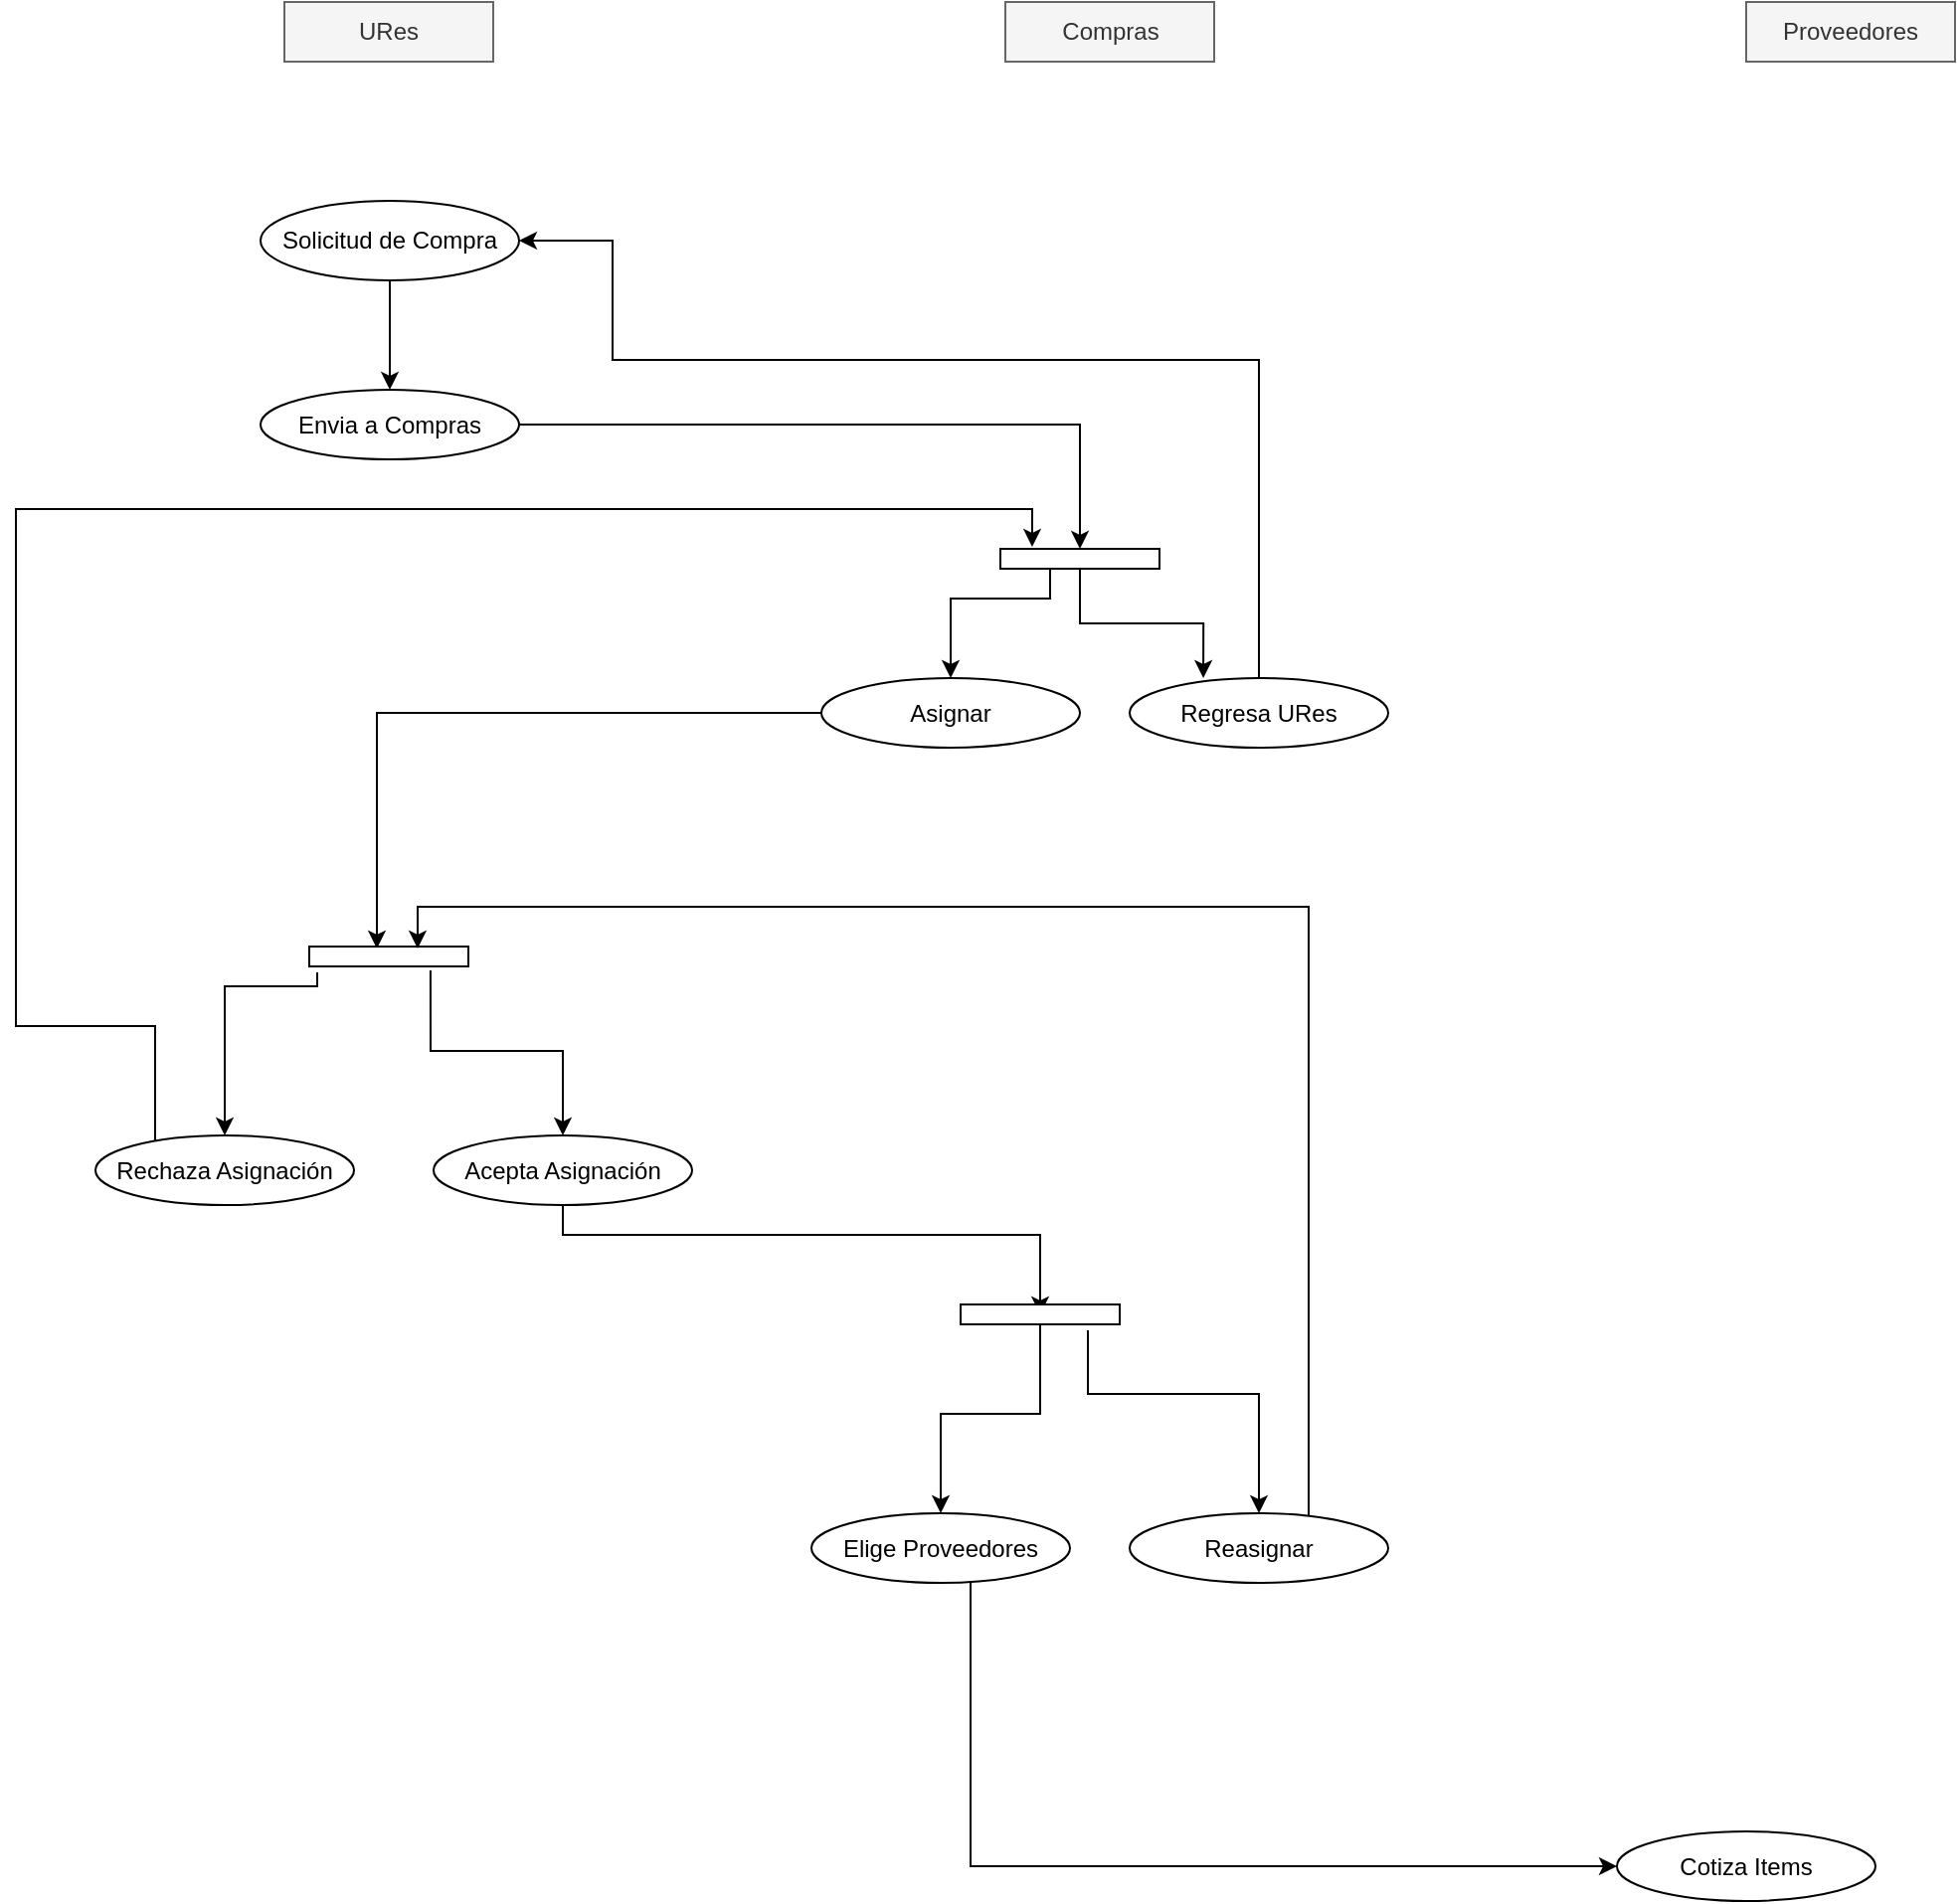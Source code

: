 <mxfile version="11.0.0" type="github"><diagram id="_S6pH7OQ6p_T5akiBH3L" name="Page-1"><mxGraphModel dx="1346" dy="616" grid="1" gridSize="10" guides="1" tooltips="1" connect="1" arrows="1" fold="1" page="0" pageScale="1" pageWidth="827" pageHeight="1169" background="none" math="0" shadow="0"><root><mxCell id="0"/><mxCell id="1" parent="0"/><mxCell id="mSJX2_BKe7hOK7B647Np-3" style="edgeStyle=orthogonalEdgeStyle;rounded=0;orthogonalLoop=1;jettySize=auto;html=1;" parent="1" source="1vLEVkyflFCgF7UIFMLY-1" target="mSJX2_BKe7hOK7B647Np-2" edge="1"><mxGeometry relative="1" as="geometry"/></mxCell><object label="Solicitud de Compra" Cuso="SOLCOMP.x" TDoc="30" Tabla="TREQCOMP" DContab="" xDContab="CNTA     TMOV    URes   Etiqx   Unids   UMed&#10;82200       0            x           x         x           x" Reglas="1. Debe estar en los primeros 10 dias del mes, (excepto registros TRSOLCUSU)" Ruta="Solicitud de Compra" id="1vLEVkyflFCgF7UIFMLY-1"><mxCell style="ellipse;whiteSpace=wrap;html=1;" parent="1" vertex="1"><mxGeometry x="33" y="110" width="130" height="40" as="geometry"/></mxCell></object><object label="URes" Rol="9100" id="jJlMNdfdE9VUrVzo2Z3c-5"><mxCell style="rounded=0;whiteSpace=wrap;html=1;fillColor=#f5f5f5;strokeColor=#666666;fontColor=#333333;" parent="1" vertex="1"><mxGeometry x="45" y="10" width="105" height="30" as="geometry"/></mxCell></object><mxCell id="6E4U1qlqD5wn5JsQJvs1-23" style="edgeStyle=orthogonalEdgeStyle;rounded=0;orthogonalLoop=1;jettySize=auto;html=1;" parent="1" source="mSJX2_BKe7hOK7B647Np-2" target="6E4U1qlqD5wn5JsQJvs1-1" edge="1"><mxGeometry relative="1" as="geometry"><mxPoint x="440" y="250" as="targetPoint"/></mxGeometry></mxCell><object label="Envia a Compras" Cuso="SOLCOMP.avFase" Ruta="Solicitud de Compra - Detalle - Enviar a Compras" Fase="0" id="mSJX2_BKe7hOK7B647Np-2"><mxCell style="ellipse;whiteSpace=wrap;html=1;" parent="1" vertex="1"><mxGeometry x="33" y="205" width="130" height="35" as="geometry"/></mxCell></object><mxCell id="6E4U1qlqD5wn5JsQJvs1-25" style="edgeStyle=orthogonalEdgeStyle;rounded=0;orthogonalLoop=1;jettySize=auto;html=1;entryX=0.285;entryY=0;entryDx=0;entryDy=0;entryPerimeter=0;" parent="1" source="6E4U1qlqD5wn5JsQJvs1-1" target="6E4U1qlqD5wn5JsQJvs1-6" edge="1"><mxGeometry relative="1" as="geometry"><mxPoint x="510" y="360" as="targetPoint"/></mxGeometry></mxCell><mxCell id="6E4U1qlqD5wn5JsQJvs1-26" style="edgeStyle=orthogonalEdgeStyle;rounded=0;orthogonalLoop=1;jettySize=auto;html=1;" parent="1" source="6E4U1qlqD5wn5JsQJvs1-1" target="6E4U1qlqD5wn5JsQJvs1-5" edge="1"><mxGeometry relative="1" as="geometry"><Array as="points"><mxPoint x="430" y="310"/><mxPoint x="380" y="310"/></Array></mxGeometry></mxCell><mxCell id="6E4U1qlqD5wn5JsQJvs1-1" value="" style="html=1;points=[];perimeter=orthogonalPerimeter;rotation=90;" parent="1" vertex="1"><mxGeometry x="440" y="250" width="10" height="80" as="geometry"/></mxCell><mxCell id="6E4U1qlqD5wn5JsQJvs1-28" style="edgeStyle=orthogonalEdgeStyle;rounded=0;orthogonalLoop=1;jettySize=auto;html=1;entryX=0.1;entryY=0.575;entryDx=0;entryDy=0;entryPerimeter=0;" parent="1" source="6E4U1qlqD5wn5JsQJvs1-5" target="6E4U1qlqD5wn5JsQJvs1-13" edge="1"><mxGeometry relative="1" as="geometry"/></mxCell><object label="Asignar" Cuso="SOLCOMP.asigna" Ruta="Solicitud de Compra - Detalle - Asignar" Fase="1" id="6E4U1qlqD5wn5JsQJvs1-5"><mxCell style="ellipse;whiteSpace=wrap;html=1;" parent="1" vertex="1"><mxGeometry x="315" y="350" width="130" height="35" as="geometry"/></mxCell></object><mxCell id="6E4U1qlqD5wn5JsQJvs1-24" style="edgeStyle=orthogonalEdgeStyle;rounded=0;orthogonalLoop=1;jettySize=auto;html=1;entryX=1;entryY=0.5;entryDx=0;entryDy=0;" parent="1" source="6E4U1qlqD5wn5JsQJvs1-6" target="1vLEVkyflFCgF7UIFMLY-1" edge="1"><mxGeometry relative="1" as="geometry"><mxPoint x="480" y="130" as="targetPoint"/><Array as="points"><mxPoint x="535" y="190"/><mxPoint x="210" y="190"/><mxPoint x="210" y="130"/></Array></mxGeometry></mxCell><object label="Regresa URes" Cuso="SOLCOMP.regURes" Ruta="Compras 2018 - Detalle - Regresar a URes" id="6E4U1qlqD5wn5JsQJvs1-6"><mxCell style="ellipse;whiteSpace=wrap;html=1;" parent="1" vertex="1"><mxGeometry x="470" y="350" width="130" height="35" as="geometry"/></mxCell></object><object label="Compras" Rol="100" id="6E4U1qlqD5wn5JsQJvs1-7"><mxCell style="rounded=0;whiteSpace=wrap;html=1;fillColor=#f5f5f5;strokeColor=#666666;fontColor=#333333;" parent="1" vertex="1"><mxGeometry x="407.5" y="10" width="105" height="30" as="geometry"/></mxCell></object><mxCell id="6E4U1qlqD5wn5JsQJvs1-29" style="edgeStyle=orthogonalEdgeStyle;rounded=0;orthogonalLoop=1;jettySize=auto;html=1;entryX=0.5;entryY=0;entryDx=0;entryDy=0;exitX=1.3;exitY=0.95;exitDx=0;exitDy=0;exitPerimeter=0;" parent="1" source="6E4U1qlqD5wn5JsQJvs1-13" target="6E4U1qlqD5wn5JsQJvs1-16" edge="1"><mxGeometry relative="1" as="geometry"><Array as="points"><mxPoint x="62" y="505"/><mxPoint x="15" y="505"/></Array></mxGeometry></mxCell><mxCell id="6E4U1qlqD5wn5JsQJvs1-30" style="edgeStyle=orthogonalEdgeStyle;rounded=0;orthogonalLoop=1;jettySize=auto;html=1;exitX=1.2;exitY=0.238;exitDx=0;exitDy=0;exitPerimeter=0;" parent="1" source="6E4U1qlqD5wn5JsQJvs1-13" target="6E4U1qlqD5wn5JsQJvs1-15" edge="1"><mxGeometry relative="1" as="geometry"/></mxCell><mxCell id="6E4U1qlqD5wn5JsQJvs1-13" value="" style="html=1;points=[];perimeter=orthogonalPerimeter;rotation=90;" parent="1" vertex="1"><mxGeometry x="92.5" y="450" width="10" height="80" as="geometry"/></mxCell><mxCell id="6E4U1qlqD5wn5JsQJvs1-32" style="edgeStyle=orthogonalEdgeStyle;rounded=0;orthogonalLoop=1;jettySize=auto;html=1;entryX=0.5;entryY=0.5;entryDx=0;entryDy=0;entryPerimeter=0;exitX=0.5;exitY=1;exitDx=0;exitDy=0;" parent="1" source="6E4U1qlqD5wn5JsQJvs1-15" target="6E4U1qlqD5wn5JsQJvs1-22" edge="1"><mxGeometry relative="1" as="geometry"><Array as="points"><mxPoint x="185" y="630"/><mxPoint x="425" y="630"/></Array></mxGeometry></mxCell><object label="Acepta Asignación" Cuso="SOLCOMP.asigna" Ruta="Solicitud de Compra - Detalle - Asignar" Fase="1" id="6E4U1qlqD5wn5JsQJvs1-15"><mxCell style="ellipse;whiteSpace=wrap;html=1;" parent="1" vertex="1"><mxGeometry x="120" y="580" width="130" height="35" as="geometry"/></mxCell></object><mxCell id="6E4U1qlqD5wn5JsQJvs1-31" style="edgeStyle=orthogonalEdgeStyle;rounded=0;orthogonalLoop=1;jettySize=auto;html=1;entryX=-0.1;entryY=0.8;entryDx=0;entryDy=0;entryPerimeter=0;" parent="1" source="6E4U1qlqD5wn5JsQJvs1-16" target="6E4U1qlqD5wn5JsQJvs1-1" edge="1"><mxGeometry relative="1" as="geometry"><Array as="points"><mxPoint x="-20" y="525"/><mxPoint x="-90" y="525"/><mxPoint x="-90" y="265"/><mxPoint x="421" y="265"/></Array></mxGeometry></mxCell><object label="Rechaza Asignación" Cuso="SOLCOMP.asigna" Ruta="Solicitud de Compra - Detalle - Asignar" Fase="1" id="6E4U1qlqD5wn5JsQJvs1-16"><mxCell style="ellipse;whiteSpace=wrap;html=1;" parent="1" vertex="1"><mxGeometry x="-50" y="580" width="130" height="35" as="geometry"/></mxCell></object><mxCell id="bwXeHrF6FcZ47SnuLpC6-1" style="edgeStyle=orthogonalEdgeStyle;rounded=0;orthogonalLoop=1;jettySize=auto;html=1;entryX=0.5;entryY=0;entryDx=0;entryDy=0;" edge="1" parent="1" source="6E4U1qlqD5wn5JsQJvs1-22" target="6E4U1qlqD5wn5JsQJvs1-34"><mxGeometry relative="1" as="geometry"><Array as="points"><mxPoint x="425" y="720"/><mxPoint x="375" y="720"/></Array></mxGeometry></mxCell><mxCell id="bwXeHrF6FcZ47SnuLpC6-2" style="edgeStyle=orthogonalEdgeStyle;rounded=0;orthogonalLoop=1;jettySize=auto;html=1;entryX=0.5;entryY=0;entryDx=0;entryDy=0;exitX=1.3;exitY=0.2;exitDx=0;exitDy=0;exitPerimeter=0;" edge="1" parent="1" source="6E4U1qlqD5wn5JsQJvs1-22" target="6E4U1qlqD5wn5JsQJvs1-33"><mxGeometry relative="1" as="geometry"><Array as="points"><mxPoint x="449" y="710"/><mxPoint x="535" y="710"/></Array></mxGeometry></mxCell><mxCell id="6E4U1qlqD5wn5JsQJvs1-22" value="" style="html=1;points=[];perimeter=orthogonalPerimeter;rotation=90;" parent="1" vertex="1"><mxGeometry x="420" y="630" width="10" height="80" as="geometry"/></mxCell><mxCell id="bwXeHrF6FcZ47SnuLpC6-3" style="edgeStyle=orthogonalEdgeStyle;rounded=0;orthogonalLoop=1;jettySize=auto;html=1;entryX=0.1;entryY=0.319;entryDx=0;entryDy=0;entryPerimeter=0;" edge="1" parent="1" source="6E4U1qlqD5wn5JsQJvs1-33" target="6E4U1qlqD5wn5JsQJvs1-13"><mxGeometry relative="1" as="geometry"><mxPoint x="111" y="480" as="targetPoint"/><Array as="points"><mxPoint x="560" y="465"/><mxPoint x="112" y="465"/></Array></mxGeometry></mxCell><object label="Reasignar" Cuso="SOLCOMP.asigna" Ruta="Solicitud de Compra - Detalle - Asignar" Fase="1" id="6E4U1qlqD5wn5JsQJvs1-33"><mxCell style="ellipse;whiteSpace=wrap;html=1;" parent="1" vertex="1"><mxGeometry x="470" y="770" width="130" height="35" as="geometry"/></mxCell></object><mxCell id="bwXeHrF6FcZ47SnuLpC6-7" style="edgeStyle=orthogonalEdgeStyle;rounded=0;orthogonalLoop=1;jettySize=auto;html=1;entryX=0;entryY=0.5;entryDx=0;entryDy=0;" edge="1" parent="1" source="6E4U1qlqD5wn5JsQJvs1-34" target="bwXeHrF6FcZ47SnuLpC6-6"><mxGeometry relative="1" as="geometry"><Array as="points"><mxPoint x="390" y="948"/></Array></mxGeometry></mxCell><object label="Elige Proveedores" Cuso="SOLCOMP.provs" Ruta="Solicitud de Compra - Detalle - Asignar" Fase="1" id="6E4U1qlqD5wn5JsQJvs1-34"><mxCell style="ellipse;whiteSpace=wrap;html=1;" parent="1" vertex="1"><mxGeometry x="310" y="770" width="130" height="35" as="geometry"/></mxCell></object><object label="Proveedores" Rol="9" id="bwXeHrF6FcZ47SnuLpC6-5"><mxCell style="rounded=0;whiteSpace=wrap;html=1;fillColor=#f5f5f5;strokeColor=#666666;fontColor=#333333;" vertex="1" parent="1"><mxGeometry x="780" y="10" width="105" height="30" as="geometry"/></mxCell></object><object label="Cotiza Items" Cuso="SOLCOMP.capCotiz" Ruta="Cotizaciones - Items - Cotizar" Fase="1" id="bwXeHrF6FcZ47SnuLpC6-6"><mxCell style="ellipse;whiteSpace=wrap;html=1;" vertex="1" parent="1"><mxGeometry x="715" y="930" width="130" height="35" as="geometry"/></mxCell></object></root></mxGraphModel></diagram></mxfile>